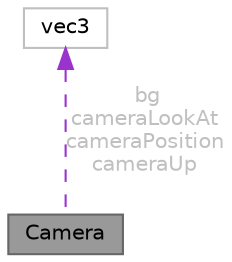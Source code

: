 digraph "Camera"
{
 // LATEX_PDF_SIZE
  bgcolor="transparent";
  edge [fontname=Helvetica,fontsize=10,labelfontname=Helvetica,labelfontsize=10];
  node [fontname=Helvetica,fontsize=10,shape=box,height=0.2,width=0.4];
  Node1 [id="Node000001",label="Camera",height=0.2,width=0.4,color="gray40", fillcolor="grey60", style="filled", fontcolor="black",tooltip=" "];
  Node2 -> Node1 [id="edge1_Node000001_Node000002",dir="back",color="darkorchid3",style="dashed",tooltip=" ",label=" bg\ncameraLookAt\ncameraPosition\ncameraUp",fontcolor="grey" ];
  Node2 [id="Node000002",label="vec3",height=0.2,width=0.4,color="grey75", fillcolor="white", style="filled",URL="$classvec3.html",tooltip=" "];
}
